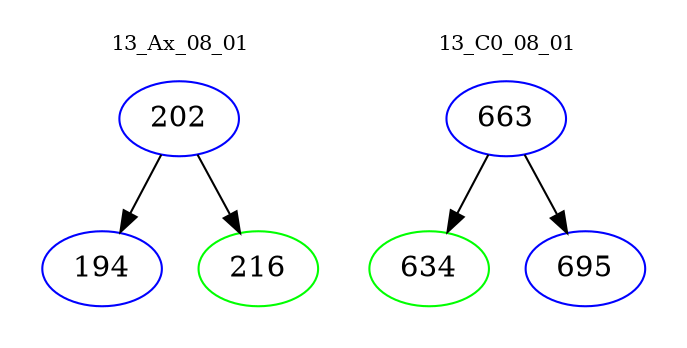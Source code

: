 digraph{
subgraph cluster_0 {
color = white
label = "13_Ax_08_01";
fontsize=10;
T0_202 [label="202", color="blue"]
T0_202 -> T0_194 [color="black"]
T0_194 [label="194", color="blue"]
T0_202 -> T0_216 [color="black"]
T0_216 [label="216", color="green"]
}
subgraph cluster_1 {
color = white
label = "13_C0_08_01";
fontsize=10;
T1_663 [label="663", color="blue"]
T1_663 -> T1_634 [color="black"]
T1_634 [label="634", color="green"]
T1_663 -> T1_695 [color="black"]
T1_695 [label="695", color="blue"]
}
}

